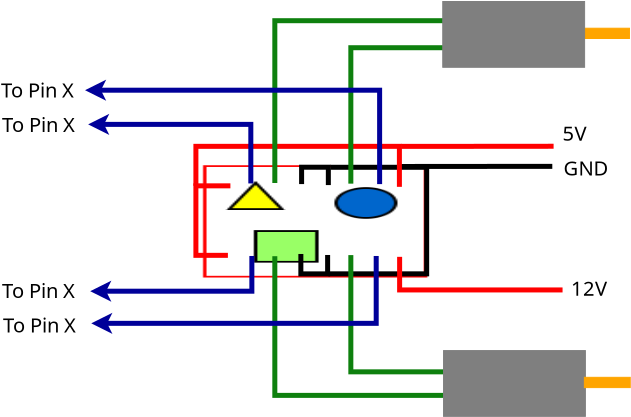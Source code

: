 <?xml version="1.0" encoding="UTF-8"?>
<dia:diagram xmlns:dia="http://www.lysator.liu.se/~alla/dia/">
  <dia:layer name="Background" visible="true" active="true">
    <dia:object type="Standard - Image" version="0" id="O0">
      <dia:attribute name="obj_pos">
        <dia:point val="59.532,-9.284"/>
      </dia:attribute>
      <dia:attribute name="obj_bb">
        <dia:rectangle val="59.507,-9.309;70.767,-3.646"/>
      </dia:attribute>
      <dia:attribute name="elem_corner">
        <dia:point val="59.532,-9.284"/>
      </dia:attribute>
      <dia:attribute name="elem_width">
        <dia:real val="11.209"/>
      </dia:attribute>
      <dia:attribute name="elem_height">
        <dia:real val="5.613"/>
      </dia:attribute>
      <dia:attribute name="border_width">
        <dia:real val="0.05"/>
      </dia:attribute>
      <dia:attribute name="draw_border">
        <dia:boolean val="false"/>
      </dia:attribute>
      <dia:attribute name="keep_aspect">
        <dia:boolean val="true"/>
      </dia:attribute>
      <dia:attribute name="file">
        <dia:string>#/home/alvaro/UC3M/TFG/Github/Proyecto/Thesis/images/dip16.png#</dia:string>
      </dia:attribute>
    </dia:object>
    <dia:object type="Standard - ZigZagLine" version="1" id="O1">
      <dia:attribute name="obj_pos">
        <dia:point val="64.422,-4.848"/>
      </dia:attribute>
      <dia:attribute name="obj_bb">
        <dia:rectangle val="64.297,-4.973;65.885,-3.728"/>
      </dia:attribute>
      <dia:attribute name="orth_points">
        <dia:point val="64.422,-4.848"/>
        <dia:point val="64.422,-3.853"/>
        <dia:point val="65.76,-3.853"/>
        <dia:point val="65.76,-4.798"/>
      </dia:attribute>
      <dia:attribute name="orth_orient">
        <dia:enum val="1"/>
        <dia:enum val="0"/>
        <dia:enum val="1"/>
      </dia:attribute>
      <dia:attribute name="autorouting">
        <dia:boolean val="false"/>
      </dia:attribute>
      <dia:attribute name="line_width">
        <dia:real val="0.25"/>
      </dia:attribute>
    </dia:object>
    <dia:object type="Standard - ZigZagLine" version="1" id="O2">
      <dia:attribute name="obj_pos">
        <dia:point val="64.459,-8.343"/>
      </dia:attribute>
      <dia:attribute name="obj_bb">
        <dia:rectangle val="64.334,-9.311;65.921,-8.168"/>
      </dia:attribute>
      <dia:attribute name="orth_points">
        <dia:point val="64.459,-8.343"/>
        <dia:point val="64.459,-9.186"/>
        <dia:point val="65.796,-9.186"/>
        <dia:point val="65.796,-8.293"/>
      </dia:attribute>
      <dia:attribute name="orth_orient">
        <dia:enum val="1"/>
        <dia:enum val="0"/>
        <dia:enum val="1"/>
      </dia:attribute>
      <dia:attribute name="autorouting">
        <dia:boolean val="false"/>
      </dia:attribute>
      <dia:attribute name="line_width">
        <dia:real val="0.25"/>
      </dia:attribute>
    </dia:object>
    <dia:object type="Standard - ZigZagLine" version="1" id="O3">
      <dia:attribute name="obj_pos">
        <dia:point val="60.774,-4.78"/>
      </dia:attribute>
      <dia:attribute name="obj_bb">
        <dia:rectangle val="59.049,-8.38;61.024,-4.655"/>
      </dia:attribute>
      <dia:attribute name="orth_points">
        <dia:point val="60.774,-4.78"/>
        <dia:point val="59.174,-4.78"/>
        <dia:point val="59.174,-8.255"/>
        <dia:point val="60.899,-8.255"/>
      </dia:attribute>
      <dia:attribute name="orth_orient">
        <dia:enum val="0"/>
        <dia:enum val="1"/>
        <dia:enum val="0"/>
      </dia:attribute>
      <dia:attribute name="autorouting">
        <dia:boolean val="false"/>
      </dia:attribute>
      <dia:attribute name="line_color">
        <dia:color val="#ff0000"/>
      </dia:attribute>
      <dia:attribute name="line_width">
        <dia:real val="0.25"/>
      </dia:attribute>
    </dia:object>
    <dia:object type="Standard - ZigZagLine" version="1" id="O4">
      <dia:attribute name="obj_pos">
        <dia:point val="65.901,-9.183"/>
      </dia:attribute>
      <dia:attribute name="obj_bb">
        <dia:rectangle val="65.674,-9.308;70.837,-3.73"/>
      </dia:attribute>
      <dia:attribute name="orth_points">
        <dia:point val="65.901,-9.183"/>
        <dia:point val="70.712,-9.183"/>
        <dia:point val="70.712,-3.855"/>
        <dia:point val="65.799,-3.855"/>
      </dia:attribute>
      <dia:attribute name="orth_orient">
        <dia:enum val="0"/>
        <dia:enum val="1"/>
        <dia:enum val="0"/>
      </dia:attribute>
      <dia:attribute name="autorouting">
        <dia:boolean val="false"/>
      </dia:attribute>
      <dia:attribute name="line_width">
        <dia:real val="0.25"/>
      </dia:attribute>
    </dia:object>
    <dia:object type="Standard - ZigZagLine" version="1" id="O5">
      <dia:attribute name="obj_pos">
        <dia:point val="66.921,-4.792"/>
      </dia:attribute>
      <dia:attribute name="obj_bb">
        <dia:rectangle val="66.796,-4.917;71.882,1.17"/>
      </dia:attribute>
      <dia:attribute name="orth_points">
        <dia:point val="66.921,-4.792"/>
        <dia:point val="66.921,1.045"/>
        <dia:point val="71.757,1.045"/>
      </dia:attribute>
      <dia:attribute name="orth_orient">
        <dia:enum val="1"/>
        <dia:enum val="0"/>
      </dia:attribute>
      <dia:attribute name="autorouting">
        <dia:boolean val="false"/>
      </dia:attribute>
      <dia:attribute name="line_color">
        <dia:color val="#0e800e"/>
      </dia:attribute>
      <dia:attribute name="line_width">
        <dia:real val="0.25"/>
      </dia:attribute>
    </dia:object>
    <dia:object type="Standard - ZigZagLine" version="1" id="O6">
      <dia:attribute name="obj_pos">
        <dia:point val="63.12,-4.737"/>
      </dia:attribute>
      <dia:attribute name="obj_bb">
        <dia:rectangle val="62.995,-4.862;71.969,2.347"/>
      </dia:attribute>
      <dia:attribute name="orth_points">
        <dia:point val="63.12,-4.737"/>
        <dia:point val="63.12,2.222"/>
        <dia:point val="71.844,2.222"/>
      </dia:attribute>
      <dia:attribute name="orth_orient">
        <dia:enum val="1"/>
        <dia:enum val="0"/>
      </dia:attribute>
      <dia:attribute name="autorouting">
        <dia:boolean val="false"/>
      </dia:attribute>
      <dia:attribute name="line_color">
        <dia:color val="#0e800e"/>
      </dia:attribute>
      <dia:attribute name="line_width">
        <dia:real val="0.25"/>
      </dia:attribute>
    </dia:object>
    <dia:group>
      <dia:object type="Standard - Box" version="0" id="O7">
        <dia:attribute name="obj_pos">
          <dia:point val="71.556,-0.018"/>
        </dia:attribute>
        <dia:attribute name="obj_bb">
          <dia:rectangle val="71.531,-0.043;78.674,3.297"/>
        </dia:attribute>
        <dia:attribute name="elem_corner">
          <dia:point val="71.556,-0.018"/>
        </dia:attribute>
        <dia:attribute name="elem_width">
          <dia:real val="7.092"/>
        </dia:attribute>
        <dia:attribute name="elem_height">
          <dia:real val="3.289"/>
        </dia:attribute>
        <dia:attribute name="border_width">
          <dia:real val="0.05"/>
        </dia:attribute>
        <dia:attribute name="border_color">
          <dia:color val="#7f7f7f"/>
        </dia:attribute>
        <dia:attribute name="inner_color">
          <dia:color val="#7f7f7f"/>
        </dia:attribute>
        <dia:attribute name="show_background">
          <dia:boolean val="true"/>
        </dia:attribute>
      </dia:object>
      <dia:object type="Standard - Box" version="0" id="O8">
        <dia:attribute name="obj_pos">
          <dia:point val="78.597,1.319"/>
        </dia:attribute>
        <dia:attribute name="obj_bb">
          <dia:rectangle val="78.572,1.294;80.916,1.858"/>
        </dia:attribute>
        <dia:attribute name="elem_corner">
          <dia:point val="78.597,1.319"/>
        </dia:attribute>
        <dia:attribute name="elem_width">
          <dia:real val="2.294"/>
        </dia:attribute>
        <dia:attribute name="elem_height">
          <dia:real val="0.514"/>
        </dia:attribute>
        <dia:attribute name="border_width">
          <dia:real val="0.05"/>
        </dia:attribute>
        <dia:attribute name="border_color">
          <dia:color val="#ffa500"/>
        </dia:attribute>
        <dia:attribute name="inner_color">
          <dia:color val="#ffa500"/>
        </dia:attribute>
        <dia:attribute name="show_background">
          <dia:boolean val="true"/>
        </dia:attribute>
      </dia:object>
    </dia:group>
    <dia:object type="Standard - ZigZagLine" version="1" id="O9">
      <dia:attribute name="obj_pos">
        <dia:point val="69.36,-4.705"/>
      </dia:attribute>
      <dia:attribute name="obj_bb">
        <dia:rectangle val="69.235,-4.83;77.632,-2.925"/>
      </dia:attribute>
      <dia:attribute name="orth_points">
        <dia:point val="69.36,-4.705"/>
        <dia:point val="69.36,-3.05"/>
        <dia:point val="77.507,-3.05"/>
      </dia:attribute>
      <dia:attribute name="orth_orient">
        <dia:enum val="1"/>
        <dia:enum val="0"/>
      </dia:attribute>
      <dia:attribute name="autorouting">
        <dia:boolean val="false"/>
      </dia:attribute>
      <dia:attribute name="line_color">
        <dia:color val="#ff0000"/>
      </dia:attribute>
      <dia:attribute name="line_width">
        <dia:real val="0.25"/>
      </dia:attribute>
    </dia:object>
    <dia:object type="Standard - Line" version="0" id="O10">
      <dia:attribute name="obj_pos">
        <dia:point val="69.438,-10.227"/>
      </dia:attribute>
      <dia:attribute name="obj_bb">
        <dia:rectangle val="69.312,-10.359;77.184,-10.102"/>
      </dia:attribute>
      <dia:attribute name="conn_endpoints">
        <dia:point val="69.438,-10.227"/>
        <dia:point val="77.059,-10.234"/>
      </dia:attribute>
      <dia:attribute name="numcp">
        <dia:int val="1"/>
      </dia:attribute>
      <dia:attribute name="line_color">
        <dia:color val="#ff0000"/>
      </dia:attribute>
      <dia:attribute name="line_width">
        <dia:real val="0.25"/>
      </dia:attribute>
    </dia:object>
    <dia:object type="Standard - Line" version="0" id="O11">
      <dia:attribute name="obj_pos">
        <dia:point val="69.372,-9.223"/>
      </dia:attribute>
      <dia:attribute name="obj_bb">
        <dia:rectangle val="69.247,-9.356;77.119,-9.098"/>
      </dia:attribute>
      <dia:attribute name="conn_endpoints">
        <dia:point val="69.372,-9.223"/>
        <dia:point val="76.994,-9.23"/>
      </dia:attribute>
      <dia:attribute name="numcp">
        <dia:int val="1"/>
      </dia:attribute>
      <dia:attribute name="line_width">
        <dia:real val="0.25"/>
      </dia:attribute>
    </dia:object>
    <dia:object type="Standard - ZigZagLine" version="1" id="O12">
      <dia:attribute name="obj_pos">
        <dia:point val="59.174,-8.255"/>
      </dia:attribute>
      <dia:attribute name="obj_bb">
        <dia:rectangle val="59.049,-10.355;69.474,-8.08"/>
      </dia:attribute>
      <dia:attribute name="orth_points">
        <dia:point val="59.174,-8.255"/>
        <dia:point val="59.174,-10.23"/>
        <dia:point val="69.349,-10.23"/>
        <dia:point val="69.349,-8.205"/>
      </dia:attribute>
      <dia:attribute name="orth_orient">
        <dia:enum val="1"/>
        <dia:enum val="0"/>
        <dia:enum val="1"/>
      </dia:attribute>
      <dia:attribute name="autorouting">
        <dia:boolean val="false"/>
      </dia:attribute>
      <dia:attribute name="line_color">
        <dia:color val="#ff0000"/>
      </dia:attribute>
      <dia:attribute name="line_width">
        <dia:real val="0.25"/>
      </dia:attribute>
    </dia:object>
    <dia:object type="Standard - ZigZagLine" version="1" id="O13">
      <dia:attribute name="obj_pos">
        <dia:point val="61.92,-8.375"/>
      </dia:attribute>
      <dia:attribute name="obj_bb">
        <dia:rectangle val="53.507,-11.857;62.045,-8.25"/>
      </dia:attribute>
      <dia:attribute name="orth_points">
        <dia:point val="61.92,-8.375"/>
        <dia:point val="61.92,-11.328"/>
        <dia:point val="53.786,-11.328"/>
      </dia:attribute>
      <dia:attribute name="orth_orient">
        <dia:enum val="1"/>
        <dia:enum val="0"/>
      </dia:attribute>
      <dia:attribute name="autorouting">
        <dia:boolean val="false"/>
      </dia:attribute>
      <dia:attribute name="line_color">
        <dia:color val="#000099"/>
      </dia:attribute>
      <dia:attribute name="line_width">
        <dia:real val="0.25"/>
      </dia:attribute>
      <dia:attribute name="end_arrow">
        <dia:enum val="22"/>
      </dia:attribute>
      <dia:attribute name="end_arrow_length">
        <dia:real val="0.5"/>
      </dia:attribute>
      <dia:attribute name="end_arrow_width">
        <dia:real val="0.5"/>
      </dia:attribute>
    </dia:object>
    <dia:object type="Standard - ZigZagLine" version="1" id="O14">
      <dia:attribute name="obj_pos">
        <dia:point val="61.972,-4.748"/>
      </dia:attribute>
      <dia:attribute name="obj_bb">
        <dia:rectangle val="53.611,-4.873;62.097,-2.457"/>
      </dia:attribute>
      <dia:attribute name="orth_points">
        <dia:point val="61.972,-4.748"/>
        <dia:point val="61.972,-2.987"/>
        <dia:point val="53.89,-2.987"/>
      </dia:attribute>
      <dia:attribute name="orth_orient">
        <dia:enum val="1"/>
        <dia:enum val="0"/>
      </dia:attribute>
      <dia:attribute name="autorouting">
        <dia:boolean val="false"/>
      </dia:attribute>
      <dia:attribute name="line_color">
        <dia:color val="#000099"/>
      </dia:attribute>
      <dia:attribute name="line_width">
        <dia:real val="0.25"/>
      </dia:attribute>
      <dia:attribute name="end_arrow">
        <dia:enum val="22"/>
      </dia:attribute>
      <dia:attribute name="end_arrow_length">
        <dia:real val="0.5"/>
      </dia:attribute>
      <dia:attribute name="end_arrow_width">
        <dia:real val="0.5"/>
      </dia:attribute>
    </dia:object>
    <dia:object type="Standard - ZigZagLine" version="1" id="O15">
      <dia:attribute name="obj_pos">
        <dia:point val="68.189,-4.748"/>
      </dia:attribute>
      <dia:attribute name="obj_bb">
        <dia:rectangle val="53.662,-4.873;68.314,-0.851"/>
      </dia:attribute>
      <dia:attribute name="orth_points">
        <dia:point val="68.189,-4.748"/>
        <dia:point val="68.189,-1.38"/>
        <dia:point val="53.942,-1.38"/>
      </dia:attribute>
      <dia:attribute name="orth_orient">
        <dia:enum val="1"/>
        <dia:enum val="0"/>
      </dia:attribute>
      <dia:attribute name="autorouting">
        <dia:boolean val="false"/>
      </dia:attribute>
      <dia:attribute name="line_color">
        <dia:color val="#000099"/>
      </dia:attribute>
      <dia:attribute name="line_width">
        <dia:real val="0.25"/>
      </dia:attribute>
      <dia:attribute name="end_arrow">
        <dia:enum val="22"/>
      </dia:attribute>
      <dia:attribute name="end_arrow_length">
        <dia:real val="0.5"/>
      </dia:attribute>
      <dia:attribute name="end_arrow_width">
        <dia:real val="0.5"/>
      </dia:attribute>
    </dia:object>
    <dia:object type="Standard - ZigZagLine" version="1" id="O16">
      <dia:attribute name="obj_pos">
        <dia:point val="66.921,-8.365"/>
      </dia:attribute>
      <dia:attribute name="obj_bb">
        <dia:rectangle val="66.796,-15.286;73.276,-8.24"/>
      </dia:attribute>
      <dia:attribute name="orth_points">
        <dia:point val="66.921,-8.365"/>
        <dia:point val="66.921,-15.161"/>
        <dia:point val="73.151,-15.161"/>
      </dia:attribute>
      <dia:attribute name="orth_orient">
        <dia:enum val="1"/>
        <dia:enum val="0"/>
      </dia:attribute>
      <dia:attribute name="autorouting">
        <dia:boolean val="false"/>
      </dia:attribute>
      <dia:attribute name="line_color">
        <dia:color val="#0e800e"/>
      </dia:attribute>
      <dia:attribute name="line_width">
        <dia:real val="0.25"/>
      </dia:attribute>
    </dia:object>
    <dia:object type="Standard - ZigZagLine" version="1" id="O17">
      <dia:attribute name="obj_pos">
        <dia:point val="63.12,-8.397"/>
      </dia:attribute>
      <dia:attribute name="obj_bb">
        <dia:rectangle val="62.995,-16.637;72.448,-8.272"/>
      </dia:attribute>
      <dia:attribute name="orth_points">
        <dia:point val="63.12,-8.397"/>
        <dia:point val="63.12,-16.512"/>
        <dia:point val="72.323,-16.512"/>
      </dia:attribute>
      <dia:attribute name="orth_orient">
        <dia:enum val="1"/>
        <dia:enum val="0"/>
      </dia:attribute>
      <dia:attribute name="autorouting">
        <dia:boolean val="false"/>
      </dia:attribute>
      <dia:attribute name="line_color">
        <dia:color val="#0e800e"/>
      </dia:attribute>
      <dia:attribute name="line_width">
        <dia:real val="0.25"/>
      </dia:attribute>
    </dia:object>
    <dia:object type="Standard - ZigZagLine" version="1" id="O18">
      <dia:attribute name="obj_pos">
        <dia:point val="68.36,-8.342"/>
      </dia:attribute>
      <dia:attribute name="obj_bb">
        <dia:rectangle val="53.352,-13.567;68.485,-8.217"/>
      </dia:attribute>
      <dia:attribute name="orth_points">
        <dia:point val="68.36,-8.342"/>
        <dia:point val="68.36,-13.037"/>
        <dia:point val="53.631,-13.037"/>
      </dia:attribute>
      <dia:attribute name="orth_orient">
        <dia:enum val="1"/>
        <dia:enum val="0"/>
      </dia:attribute>
      <dia:attribute name="autorouting">
        <dia:boolean val="false"/>
      </dia:attribute>
      <dia:attribute name="line_color">
        <dia:color val="#000099"/>
      </dia:attribute>
      <dia:attribute name="line_width">
        <dia:real val="0.25"/>
      </dia:attribute>
      <dia:attribute name="end_arrow">
        <dia:enum val="22"/>
      </dia:attribute>
      <dia:attribute name="end_arrow_length">
        <dia:real val="0.5"/>
      </dia:attribute>
      <dia:attribute name="end_arrow_width">
        <dia:real val="0.5"/>
      </dia:attribute>
    </dia:object>
    <dia:object type="Standard - Text" version="1" id="O19">
      <dia:attribute name="obj_pos">
        <dia:point val="49.429,-12.674"/>
      </dia:attribute>
      <dia:attribute name="obj_bb">
        <dia:rectangle val="49.429,-13.609;53.322,-12.437"/>
      </dia:attribute>
      <dia:attribute name="text">
        <dia:composite type="text">
          <dia:attribute name="string">
            <dia:string>#To Pin X#</dia:string>
          </dia:attribute>
          <dia:attribute name="font">
            <dia:font family="sans" style="0" name="Helvetica"/>
          </dia:attribute>
          <dia:attribute name="height">
            <dia:real val="1.259"/>
          </dia:attribute>
          <dia:attribute name="pos">
            <dia:point val="49.429,-12.674"/>
          </dia:attribute>
          <dia:attribute name="color">
            <dia:color val="#000000"/>
          </dia:attribute>
          <dia:attribute name="alignment">
            <dia:enum val="0"/>
          </dia:attribute>
        </dia:composite>
      </dia:attribute>
      <dia:attribute name="valign">
        <dia:enum val="3"/>
      </dia:attribute>
    </dia:object>
    <dia:object type="Standard - Text" version="1" id="O20">
      <dia:attribute name="obj_pos">
        <dia:point val="49.481,-10.942"/>
      </dia:attribute>
      <dia:attribute name="obj_bb">
        <dia:rectangle val="49.481,-11.877;53.374,-10.704"/>
      </dia:attribute>
      <dia:attribute name="text">
        <dia:composite type="text">
          <dia:attribute name="string">
            <dia:string>#To Pin X#</dia:string>
          </dia:attribute>
          <dia:attribute name="font">
            <dia:font family="sans" style="0" name="Helvetica"/>
          </dia:attribute>
          <dia:attribute name="height">
            <dia:real val="1.259"/>
          </dia:attribute>
          <dia:attribute name="pos">
            <dia:point val="49.481,-10.942"/>
          </dia:attribute>
          <dia:attribute name="color">
            <dia:color val="#000000"/>
          </dia:attribute>
          <dia:attribute name="alignment">
            <dia:enum val="0"/>
          </dia:attribute>
        </dia:composite>
      </dia:attribute>
      <dia:attribute name="valign">
        <dia:enum val="3"/>
      </dia:attribute>
    </dia:object>
    <dia:object type="Standard - Text" version="1" id="O21">
      <dia:attribute name="obj_pos">
        <dia:point val="49.481,-2.652"/>
      </dia:attribute>
      <dia:attribute name="obj_bb">
        <dia:rectangle val="49.481,-3.587;53.374,-2.415"/>
      </dia:attribute>
      <dia:attribute name="text">
        <dia:composite type="text">
          <dia:attribute name="string">
            <dia:string>#To Pin X#</dia:string>
          </dia:attribute>
          <dia:attribute name="font">
            <dia:font family="sans" style="0" name="Helvetica"/>
          </dia:attribute>
          <dia:attribute name="height">
            <dia:real val="1.259"/>
          </dia:attribute>
          <dia:attribute name="pos">
            <dia:point val="49.481,-2.652"/>
          </dia:attribute>
          <dia:attribute name="color">
            <dia:color val="#000000"/>
          </dia:attribute>
          <dia:attribute name="alignment">
            <dia:enum val="0"/>
          </dia:attribute>
        </dia:composite>
      </dia:attribute>
      <dia:attribute name="valign">
        <dia:enum val="3"/>
      </dia:attribute>
    </dia:object>
    <dia:object type="Standard - Text" version="1" id="O22">
      <dia:attribute name="obj_pos">
        <dia:point val="49.533,-0.92"/>
      </dia:attribute>
      <dia:attribute name="obj_bb">
        <dia:rectangle val="49.533,-1.855;53.425,-0.682"/>
      </dia:attribute>
      <dia:attribute name="text">
        <dia:composite type="text">
          <dia:attribute name="string">
            <dia:string>#To Pin X#</dia:string>
          </dia:attribute>
          <dia:attribute name="font">
            <dia:font family="sans" style="0" name="Helvetica"/>
          </dia:attribute>
          <dia:attribute name="height">
            <dia:real val="1.259"/>
          </dia:attribute>
          <dia:attribute name="pos">
            <dia:point val="49.533,-0.92"/>
          </dia:attribute>
          <dia:attribute name="color">
            <dia:color val="#000000"/>
          </dia:attribute>
          <dia:attribute name="alignment">
            <dia:enum val="0"/>
          </dia:attribute>
        </dia:composite>
      </dia:attribute>
      <dia:attribute name="valign">
        <dia:enum val="3"/>
      </dia:attribute>
    </dia:object>
    <dia:object type="Standard - Text" version="1" id="O23">
      <dia:attribute name="obj_pos">
        <dia:point val="77.504,-10.507"/>
      </dia:attribute>
      <dia:attribute name="obj_bb">
        <dia:rectangle val="77.504,-11.442;78.834,-10.269"/>
      </dia:attribute>
      <dia:attribute name="text">
        <dia:composite type="text">
          <dia:attribute name="string">
            <dia:string>#5V#</dia:string>
          </dia:attribute>
          <dia:attribute name="font">
            <dia:font family="sans" style="0" name="Helvetica"/>
          </dia:attribute>
          <dia:attribute name="height">
            <dia:real val="1.259"/>
          </dia:attribute>
          <dia:attribute name="pos">
            <dia:point val="77.504,-10.507"/>
          </dia:attribute>
          <dia:attribute name="color">
            <dia:color val="#000000"/>
          </dia:attribute>
          <dia:attribute name="alignment">
            <dia:enum val="0"/>
          </dia:attribute>
        </dia:composite>
      </dia:attribute>
      <dia:attribute name="valign">
        <dia:enum val="3"/>
      </dia:attribute>
    </dia:object>
    <dia:object type="Standard - Text" version="1" id="O24">
      <dia:attribute name="obj_pos">
        <dia:point val="77.556,-8.774"/>
      </dia:attribute>
      <dia:attribute name="obj_bb">
        <dia:rectangle val="77.556,-9.709;79.864,-8.537"/>
      </dia:attribute>
      <dia:attribute name="text">
        <dia:composite type="text">
          <dia:attribute name="string">
            <dia:string>#GND#</dia:string>
          </dia:attribute>
          <dia:attribute name="font">
            <dia:font family="sans" style="0" name="Helvetica"/>
          </dia:attribute>
          <dia:attribute name="height">
            <dia:real val="1.259"/>
          </dia:attribute>
          <dia:attribute name="pos">
            <dia:point val="77.556,-8.774"/>
          </dia:attribute>
          <dia:attribute name="color">
            <dia:color val="#000000"/>
          </dia:attribute>
          <dia:attribute name="alignment">
            <dia:enum val="0"/>
          </dia:attribute>
        </dia:composite>
      </dia:attribute>
      <dia:attribute name="valign">
        <dia:enum val="3"/>
      </dia:attribute>
    </dia:object>
    <dia:object type="Standard - Text" version="1" id="O25">
      <dia:attribute name="obj_pos">
        <dia:point val="77.924,-2.756"/>
      </dia:attribute>
      <dia:attribute name="obj_bb">
        <dia:rectangle val="77.924,-3.691;79.894,-2.519"/>
      </dia:attribute>
      <dia:attribute name="text">
        <dia:composite type="text">
          <dia:attribute name="string">
            <dia:string>#12V#</dia:string>
          </dia:attribute>
          <dia:attribute name="font">
            <dia:font family="sans" style="0" name="Helvetica"/>
          </dia:attribute>
          <dia:attribute name="height">
            <dia:real val="1.259"/>
          </dia:attribute>
          <dia:attribute name="pos">
            <dia:point val="77.924,-2.756"/>
          </dia:attribute>
          <dia:attribute name="color">
            <dia:color val="#000000"/>
          </dia:attribute>
          <dia:attribute name="alignment">
            <dia:enum val="0"/>
          </dia:attribute>
        </dia:composite>
      </dia:attribute>
      <dia:attribute name="valign">
        <dia:enum val="3"/>
      </dia:attribute>
    </dia:object>
    <dia:group>
      <dia:object type="Standard - Box" version="0" id="O26">
        <dia:attribute name="obj_pos">
          <dia:point val="78.558,-16.136"/>
        </dia:attribute>
        <dia:attribute name="obj_bb">
          <dia:rectangle val="78.533,-16.161;80.877,-15.597"/>
        </dia:attribute>
        <dia:attribute name="elem_corner">
          <dia:point val="78.558,-16.136"/>
        </dia:attribute>
        <dia:attribute name="elem_width">
          <dia:real val="2.294"/>
        </dia:attribute>
        <dia:attribute name="elem_height">
          <dia:real val="0.514"/>
        </dia:attribute>
        <dia:attribute name="border_width">
          <dia:real val="0.05"/>
        </dia:attribute>
        <dia:attribute name="border_color">
          <dia:color val="#ffa500"/>
        </dia:attribute>
        <dia:attribute name="inner_color">
          <dia:color val="#ffa500"/>
        </dia:attribute>
        <dia:attribute name="show_background">
          <dia:boolean val="true"/>
        </dia:attribute>
      </dia:object>
      <dia:object type="Standard - Box" version="0" id="O27">
        <dia:attribute name="obj_pos">
          <dia:point val="71.517,-17.472"/>
        </dia:attribute>
        <dia:attribute name="obj_bb">
          <dia:rectangle val="71.492,-17.497;78.634,-14.158"/>
        </dia:attribute>
        <dia:attribute name="elem_corner">
          <dia:point val="71.517,-17.472"/>
        </dia:attribute>
        <dia:attribute name="elem_width">
          <dia:real val="7.092"/>
        </dia:attribute>
        <dia:attribute name="elem_height">
          <dia:real val="3.289"/>
        </dia:attribute>
        <dia:attribute name="border_width">
          <dia:real val="0.05"/>
        </dia:attribute>
        <dia:attribute name="border_color">
          <dia:color val="#7f7f7f"/>
        </dia:attribute>
        <dia:attribute name="inner_color">
          <dia:color val="#7f7f7f"/>
        </dia:attribute>
        <dia:attribute name="show_background">
          <dia:boolean val="true"/>
        </dia:attribute>
      </dia:object>
    </dia:group>
  </dia:layer>
</dia:diagram>
